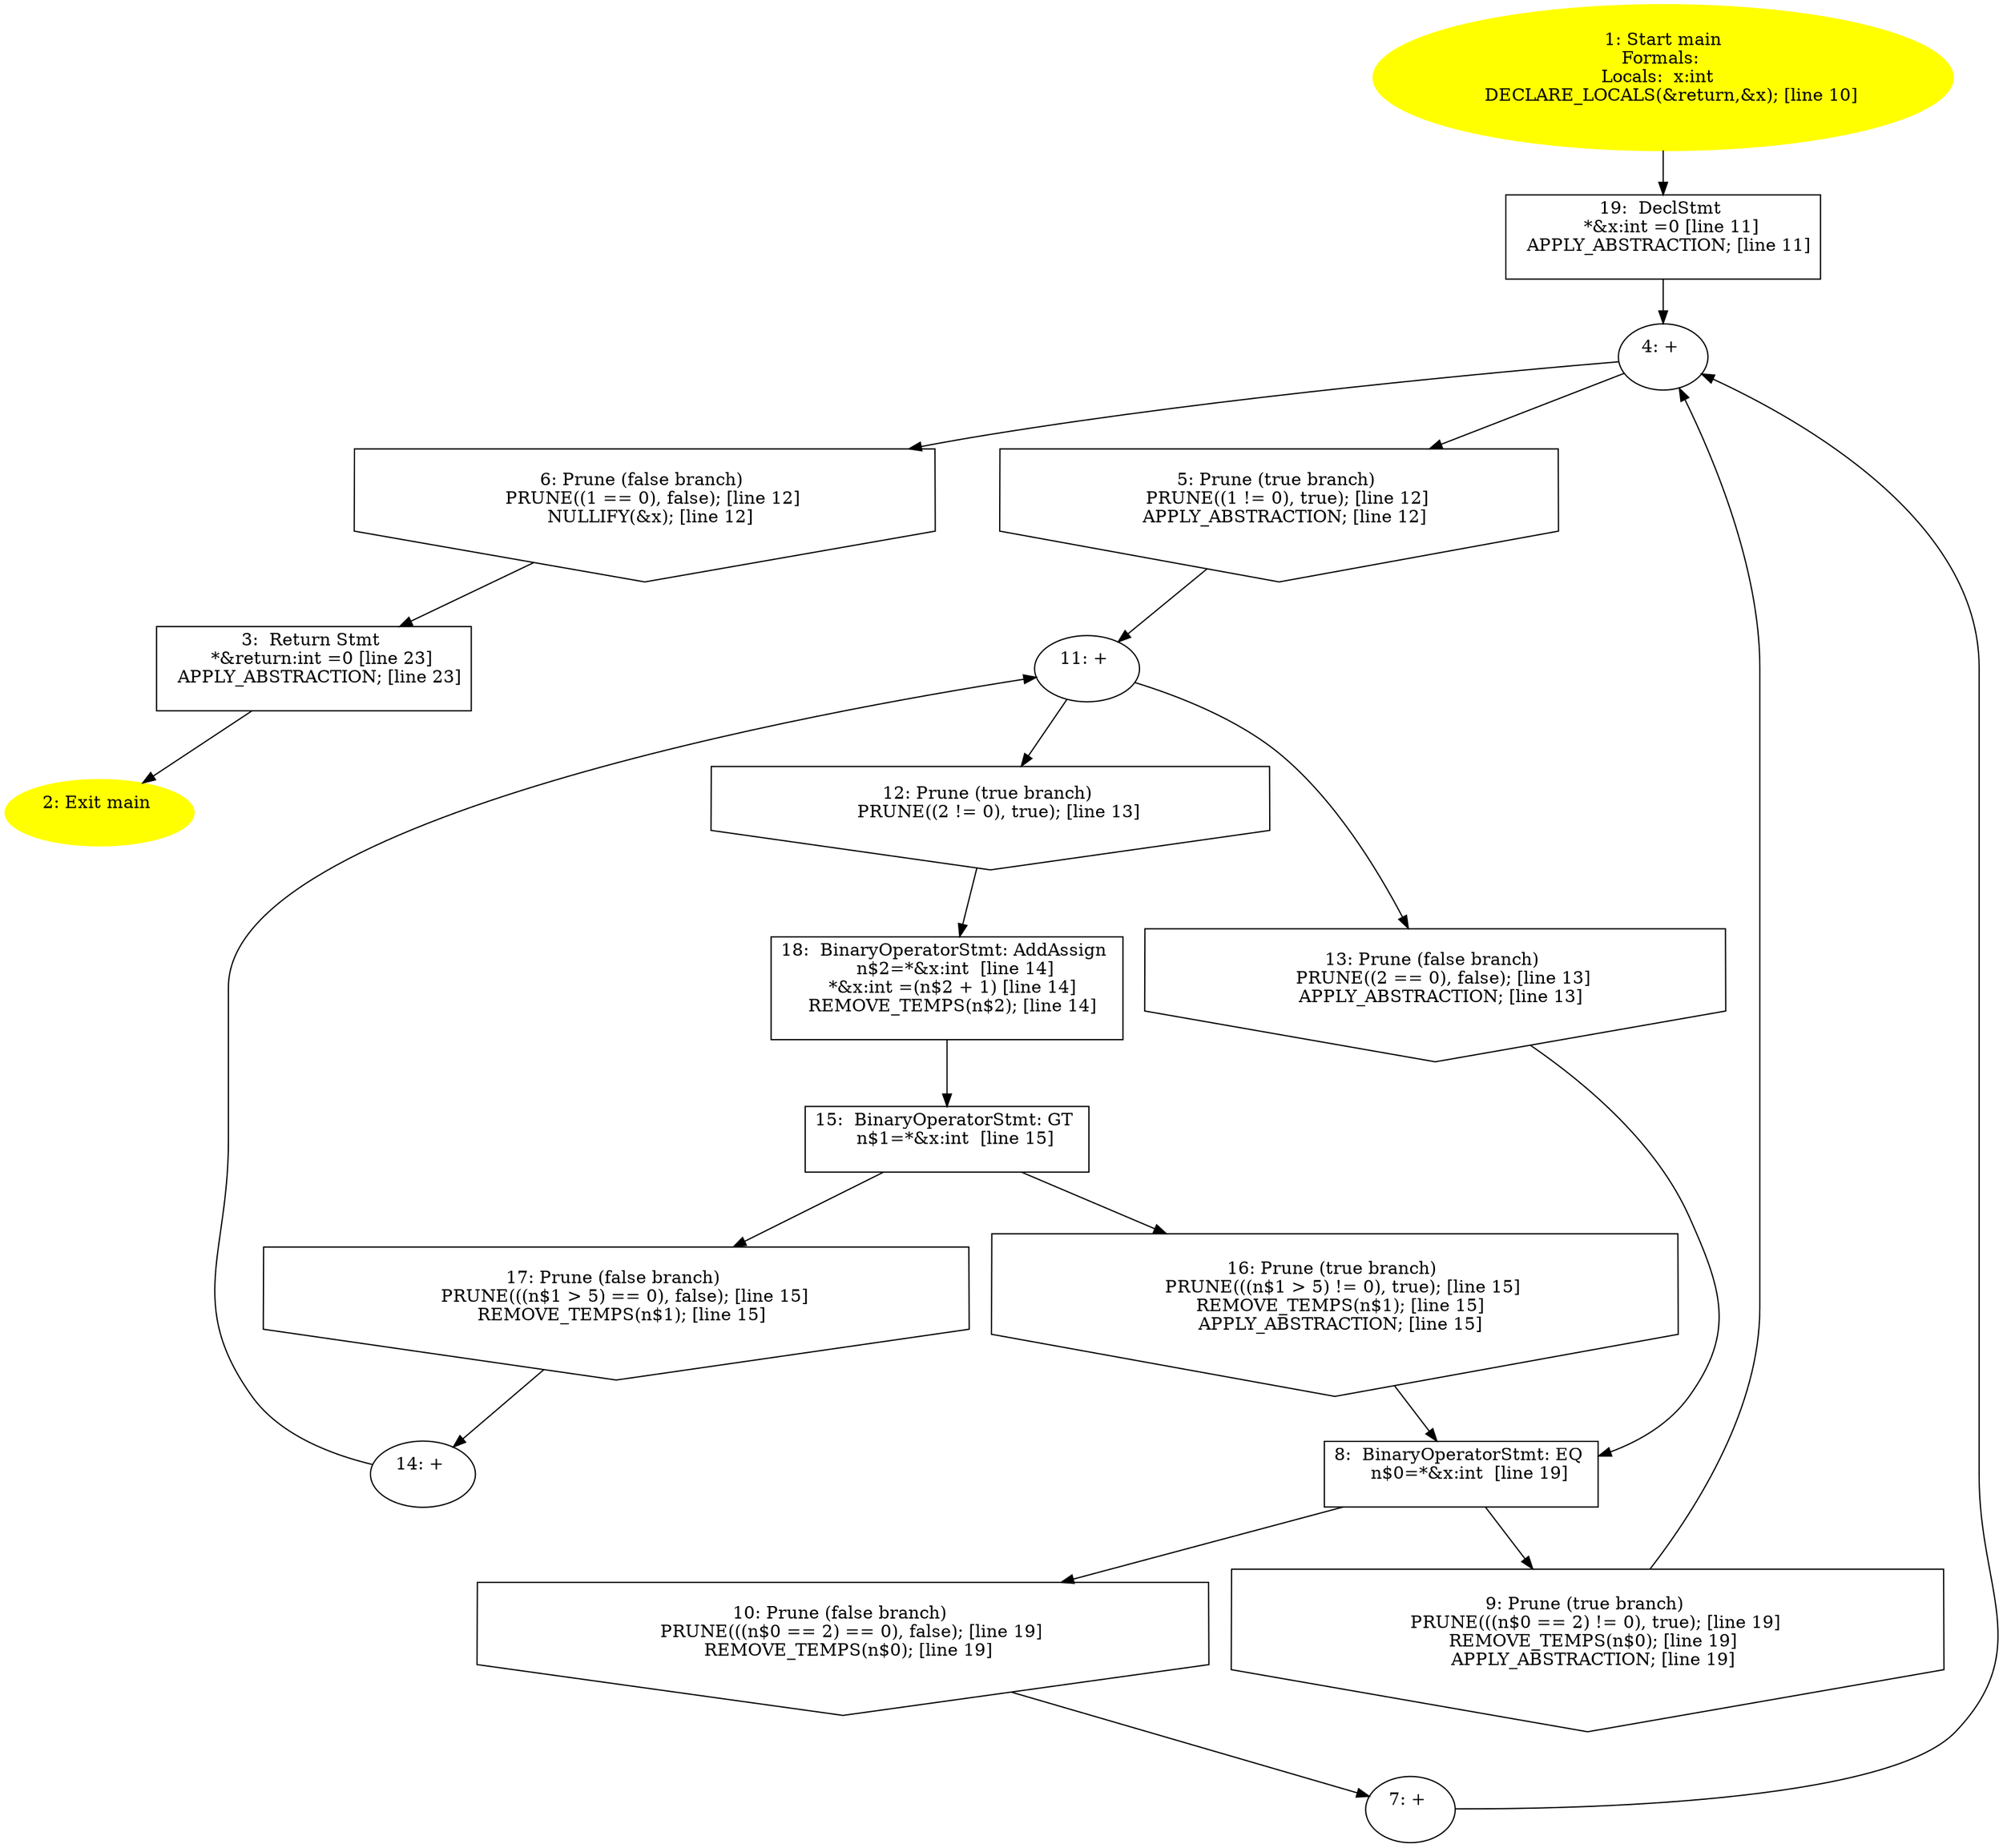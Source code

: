 /* @generated */
digraph iCFG {
19 [label="19:  DeclStmt \n   *&x:int =0 [line 11]\n  APPLY_ABSTRACTION; [line 11]\n " shape="box"]
	

	 19 -> 4 ;
18 [label="18:  BinaryOperatorStmt: AddAssign \n   n$2=*&x:int  [line 14]\n  *&x:int =(n$2 + 1) [line 14]\n  REMOVE_TEMPS(n$2); [line 14]\n " shape="box"]
	

	 18 -> 15 ;
17 [label="17: Prune (false branch) \n   PRUNE(((n$1 > 5) == 0), false); [line 15]\n  REMOVE_TEMPS(n$1); [line 15]\n " shape="invhouse"]
	

	 17 -> 14 ;
16 [label="16: Prune (true branch) \n   PRUNE(((n$1 > 5) != 0), true); [line 15]\n  REMOVE_TEMPS(n$1); [line 15]\n  APPLY_ABSTRACTION; [line 15]\n " shape="invhouse"]
	

	 16 -> 8 ;
15 [label="15:  BinaryOperatorStmt: GT \n   n$1=*&x:int  [line 15]\n " shape="box"]
	

	 15 -> 16 ;
	 15 -> 17 ;
14 [label="14: + \n  " ]
	

	 14 -> 11 ;
13 [label="13: Prune (false branch) \n   PRUNE((2 == 0), false); [line 13]\n  APPLY_ABSTRACTION; [line 13]\n " shape="invhouse"]
	

	 13 -> 8 ;
12 [label="12: Prune (true branch) \n   PRUNE((2 != 0), true); [line 13]\n " shape="invhouse"]
	

	 12 -> 18 ;
11 [label="11: + \n  " ]
	

	 11 -> 12 ;
	 11 -> 13 ;
10 [label="10: Prune (false branch) \n   PRUNE(((n$0 == 2) == 0), false); [line 19]\n  REMOVE_TEMPS(n$0); [line 19]\n " shape="invhouse"]
	

	 10 -> 7 ;
9 [label="9: Prune (true branch) \n   PRUNE(((n$0 == 2) != 0), true); [line 19]\n  REMOVE_TEMPS(n$0); [line 19]\n  APPLY_ABSTRACTION; [line 19]\n " shape="invhouse"]
	

	 9 -> 4 ;
8 [label="8:  BinaryOperatorStmt: EQ \n   n$0=*&x:int  [line 19]\n " shape="box"]
	

	 8 -> 9 ;
	 8 -> 10 ;
7 [label="7: + \n  " ]
	

	 7 -> 4 ;
6 [label="6: Prune (false branch) \n   PRUNE((1 == 0), false); [line 12]\n  NULLIFY(&x); [line 12]\n " shape="invhouse"]
	

	 6 -> 3 ;
5 [label="5: Prune (true branch) \n   PRUNE((1 != 0), true); [line 12]\n  APPLY_ABSTRACTION; [line 12]\n " shape="invhouse"]
	

	 5 -> 11 ;
4 [label="4: + \n  " ]
	

	 4 -> 5 ;
	 4 -> 6 ;
3 [label="3:  Return Stmt \n   *&return:int =0 [line 23]\n  APPLY_ABSTRACTION; [line 23]\n " shape="box"]
	

	 3 -> 2 ;
2 [label="2: Exit main \n  " color=yellow style=filled]
	

1 [label="1: Start main\nFormals: \nLocals:  x:int  \n   DECLARE_LOCALS(&return,&x); [line 10]\n " color=yellow style=filled]
	

	 1 -> 19 ;
}
